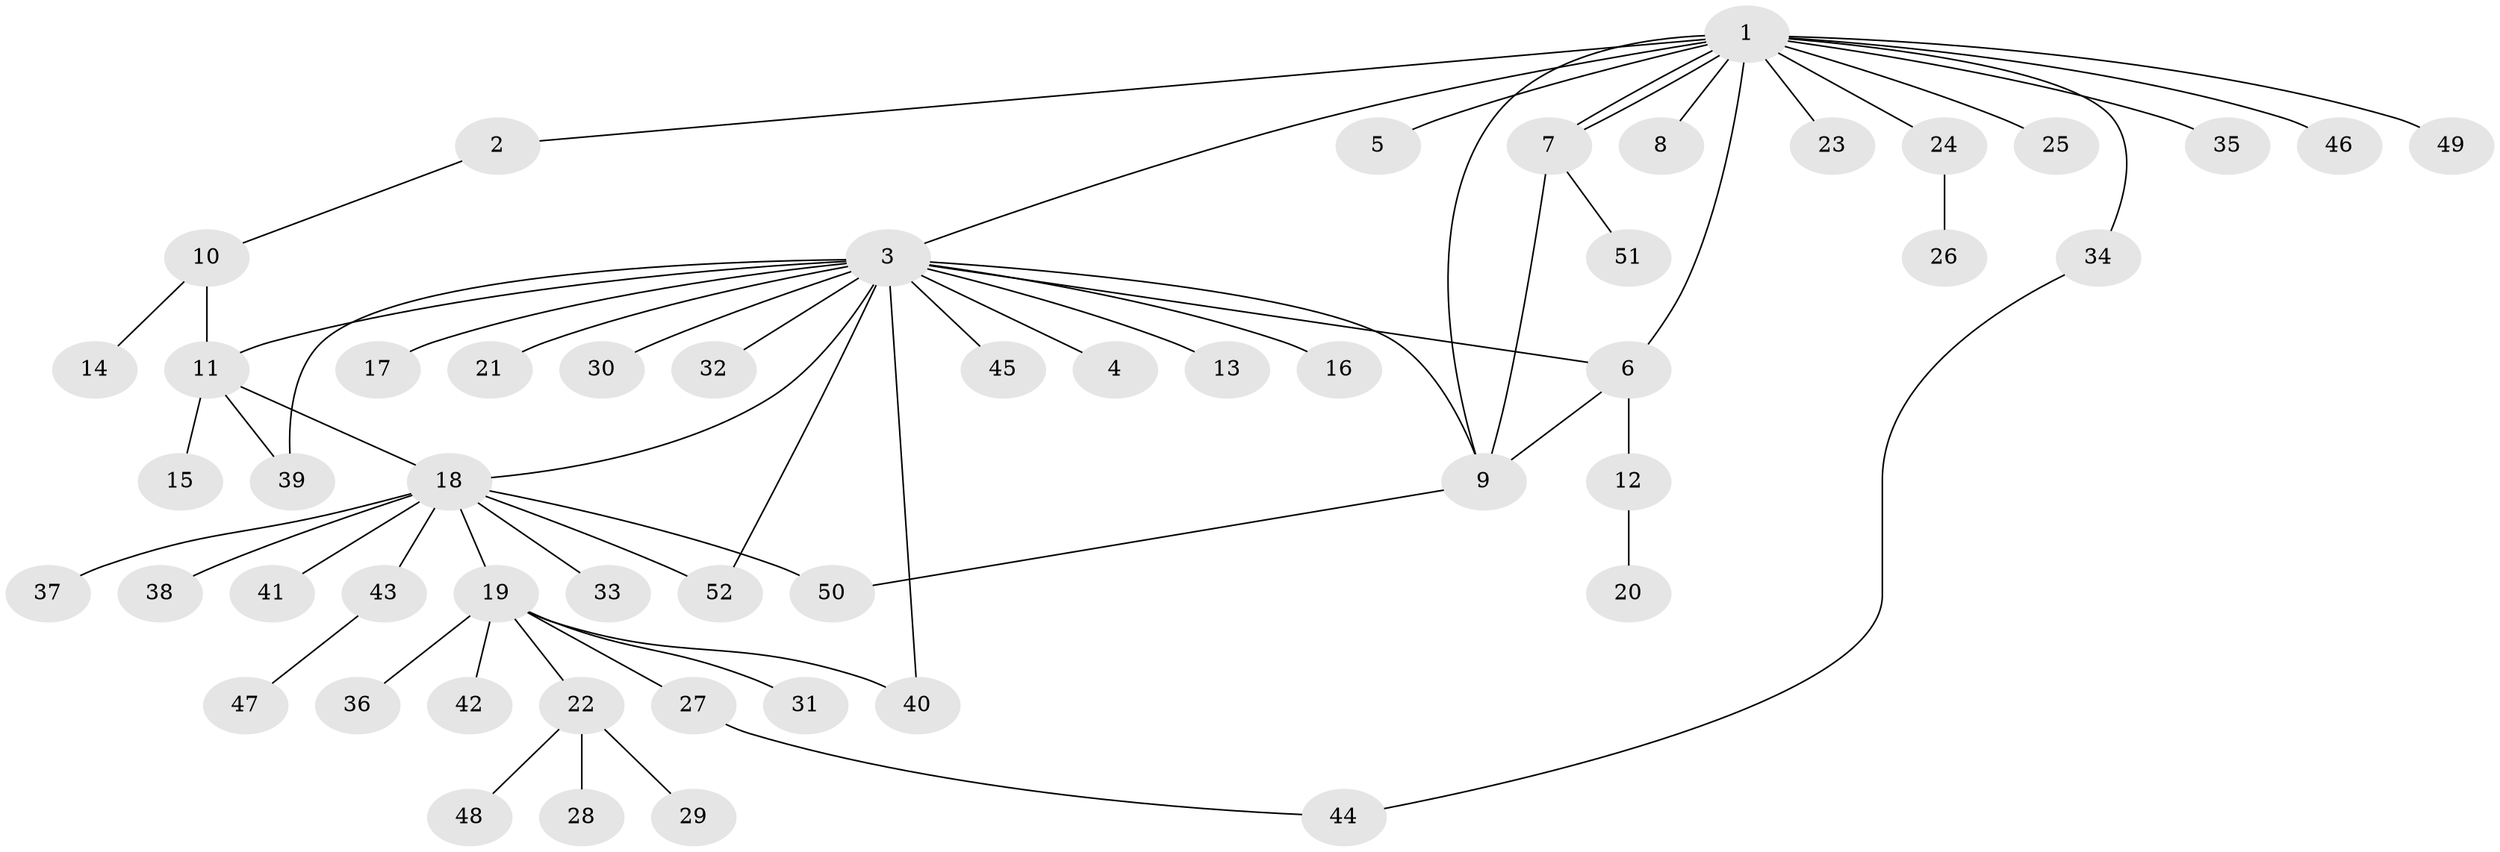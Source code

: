 // Generated by graph-tools (version 1.1) at 2025/49/03/09/25 03:49:57]
// undirected, 52 vertices, 63 edges
graph export_dot {
graph [start="1"]
  node [color=gray90,style=filled];
  1;
  2;
  3;
  4;
  5;
  6;
  7;
  8;
  9;
  10;
  11;
  12;
  13;
  14;
  15;
  16;
  17;
  18;
  19;
  20;
  21;
  22;
  23;
  24;
  25;
  26;
  27;
  28;
  29;
  30;
  31;
  32;
  33;
  34;
  35;
  36;
  37;
  38;
  39;
  40;
  41;
  42;
  43;
  44;
  45;
  46;
  47;
  48;
  49;
  50;
  51;
  52;
  1 -- 2;
  1 -- 3;
  1 -- 5;
  1 -- 6;
  1 -- 7;
  1 -- 7;
  1 -- 8;
  1 -- 9;
  1 -- 23;
  1 -- 24;
  1 -- 25;
  1 -- 34;
  1 -- 35;
  1 -- 46;
  1 -- 49;
  2 -- 10;
  3 -- 4;
  3 -- 6;
  3 -- 9;
  3 -- 11;
  3 -- 13;
  3 -- 16;
  3 -- 17;
  3 -- 18;
  3 -- 21;
  3 -- 30;
  3 -- 32;
  3 -- 39;
  3 -- 40;
  3 -- 45;
  3 -- 52;
  6 -- 9;
  6 -- 12;
  7 -- 9;
  7 -- 51;
  9 -- 50;
  10 -- 11;
  10 -- 14;
  11 -- 15;
  11 -- 18;
  11 -- 39;
  12 -- 20;
  18 -- 19;
  18 -- 33;
  18 -- 37;
  18 -- 38;
  18 -- 41;
  18 -- 43;
  18 -- 50;
  18 -- 52;
  19 -- 22;
  19 -- 27;
  19 -- 31;
  19 -- 36;
  19 -- 40;
  19 -- 42;
  22 -- 28;
  22 -- 29;
  22 -- 48;
  24 -- 26;
  27 -- 44;
  34 -- 44;
  43 -- 47;
}
